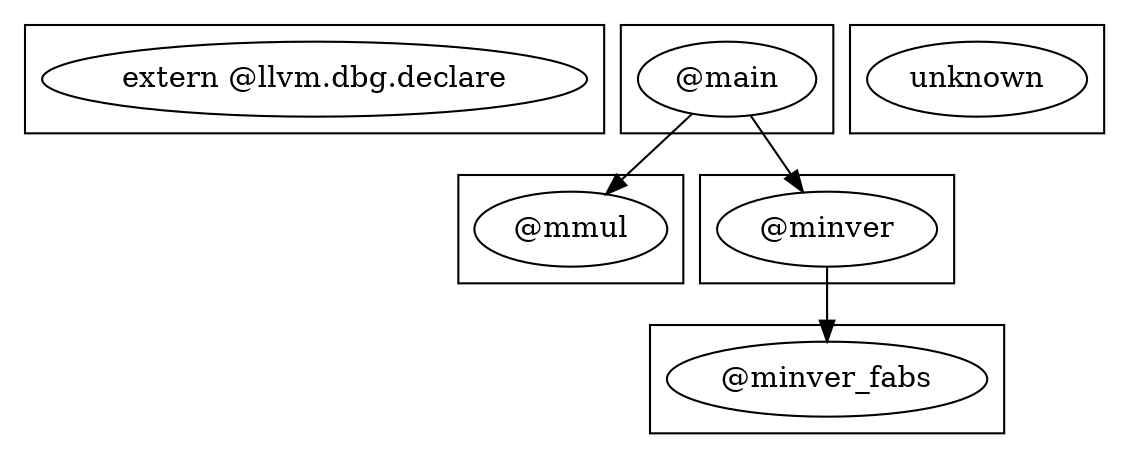 digraph {
    subgraph cluster_0 {
        532 [label="extern @llvm.dbg.declare"];
    }
    subgraph cluster_1 {
        42 [label="@main"];
    }
    subgraph cluster_2 {
        437 [label="@mmul"];
    }
    subgraph cluster_3 {
        116 [label="@minver"];
    }
    subgraph cluster_4 {
        22 [label="@minver_fabs"];
    }
    subgraph cluster_5 {
        -100 [label=unknown];
    }
    42 -> 116 [label=""];
    42 -> 437 [label=""];
    116 -> 22 [label=""];
}